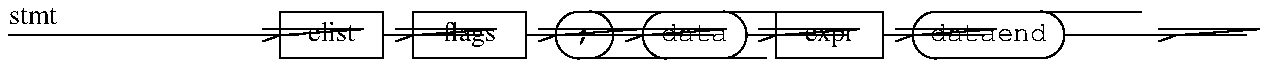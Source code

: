.\"
.\"	cook - file construction tool
.\"	Copyright (C) 1997 Peter Miller;
.\"	All rights reserved.
.\"
.\"	This program is free software; you can redistribute it and/or modify
.\"	it under the terms of the GNU General Public License as published by
.\"	the Free Software Foundation; either version 2 of the License, or
.\"	(at your option) any later version.
.\"
.\"	This program is distributed in the hope that it will be useful,
.\"	but WITHOUT ANY WARRANTY; without even the implied warranty of
.\"	MERCHANTABILITY or FITNESS FOR A PARTICULAR PURPOSE.  See the
.\"	GNU General Public License for more details.
.\"
.\"	You should have received a copy of the GNU General Public License
.\"	along with this program; if not, write to the Free Software
.\"	Foundation, Inc., 59 Temple Place, Suite 330, Boston, MA 02111, USA.
.\"
.\" MANIFEST: lib/en/user-guide/lang.cmd2.pic
.\"
.PS
line from (0,10.3162) \
	then to (0.796167,10.3162)
"stmt" ljust at (0,10.4002)
line from (0.796167,10.3162) \
	then to (0.944333,10.3162)
line from (0.944333,10.3162) \
	then to (1.35425,10.3162)
line from (1.35425,10.1995) \
	then to (1.87275,10.1995) \
	then to (1.87275,10.4328) \
	then to (1.35425,10.4328) \
	then to (1.35425,10.1995)
"elist" at (1.6135,10.3162)
line from (1.27092,10.3439) \
	then to (1.35425,10.3162) \
	then to (1.27092,10.2884)
line from (1.87275,10.3162) \
	then to (2.02092,10.3162)
line from (2.02092,10.1995) \
	then to (2.58558,10.1995) \
	then to (2.58558,10.4328) \
	then to (2.02092,10.4328) \
	then to (2.02092,10.1995)
"flags" at (2.30325,10.3162)
line from (1.93758,10.3439) \
	then to (2.02092,10.3162) \
	then to (1.93758,10.2884)
line from (2.58558,10.3162) \
	then to (2.73375,10.3162)
arc at (2.85042,10.3162) \
	rad 0.116667 \
	from (2.85042,10.4328) \
	to (2.85042,10.1995)
line from (2.85042,10.1995) \
	then to (2.90408,10.1995)
arc at (2.90408,10.3162) \
	rad 0.116667 \
	from (2.90408,10.1995) \
	to (2.90408,10.4328)
line from (2.90408,10.4328) \
	then to (2.85042,10.4328)
"\f[CW];\fP" at (2.87725,10.3162)
line from (2.65042,10.3439) \
	then to (2.73375,10.3162) \
	then to (2.65042,10.2884)
line from (3.02075,10.3162) \
	then to (3.16892,10.3162)
arc at (3.28558,10.3162) \
	rad 0.116667 \
	from (3.28558,10.4328) \
	to (3.28558,10.1995)
line from (3.28558,10.1995) \
	then to (3.57058,10.1995)
arc at (3.57058,10.3162) \
	rad 0.116667 \
	from (3.57058,10.1995) \
	to (3.57058,10.4328)
line from (3.57058,10.4328) \
	then to (3.28558,10.4328)
"\f[CW]data\fP" at (3.42808,10.3162)
line from (3.08558,10.3439) \
	then to (3.16892,10.3162) \
	then to (3.08558,10.2884)
line from (3.68725,10.3162) \
	then to (3.83542,10.3162)
line from (3.83542,10.1995) \
	then to (4.36975,10.1995) \
	then to (4.36975,10.4328) \
	then to (3.83542,10.4328) \
	then to (3.83542,10.1995)
"expr" at (4.10258,10.3162)
line from (3.75208,10.3439) \
	then to (3.83542,10.3162) \
	then to (3.75208,10.2884)
line from (4.36975,10.3162) \
	then to (4.51792,10.3162)
arc at (4.63458,10.3162) \
	rad 0.116667 \
	from (4.63458,10.4328) \
	to (4.63458,10.1995)
line from (4.63458,10.1995) \
	then to (5.16025,10.1995)
arc at (5.16025,10.3162) \
	rad 0.116667 \
	from (5.16025,10.1995) \
	to (5.16025,10.4328)
line from (5.16025,10.4328) \
	then to (4.63458,10.4328)
"\f[CW]dataend\fP" at (4.89742,10.3162)
line from (4.43458,10.3439) \
	then to (4.51792,10.3162) \
	then to (4.43458,10.2884)
line from (5.27692,10.3162) \
	then to (5.68683,10.3162)
line from (5.68683,10.3162) \
	then to (5.835,10.3162)
line from (5.75167,10.3439) \
	then to (5.835,10.3162) \
	then to (5.75167,10.2884)
.PE
